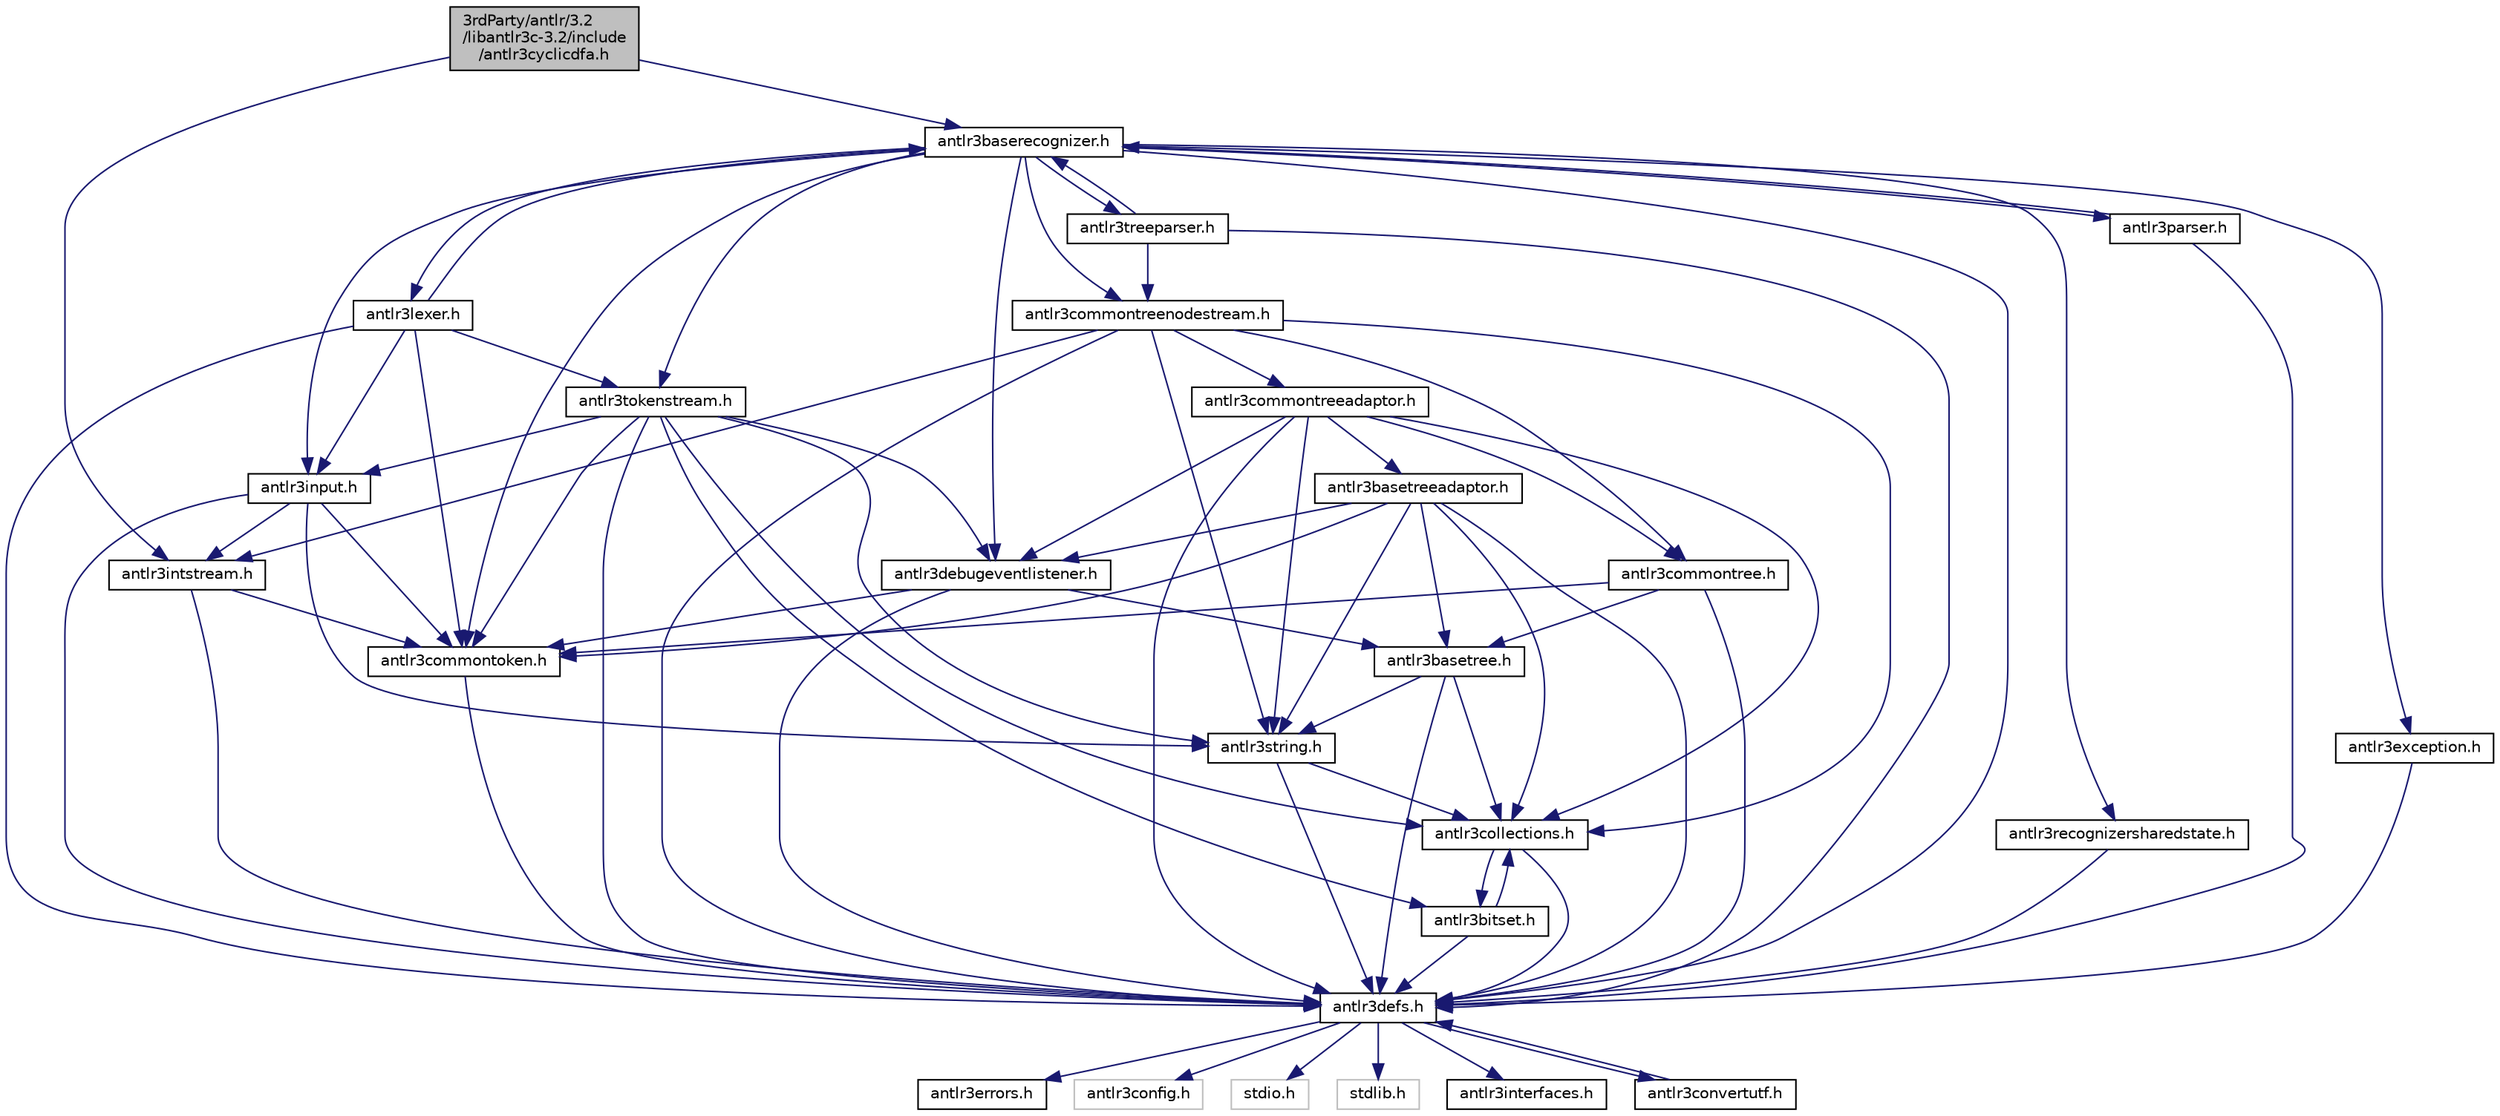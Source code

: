 digraph "3rdParty/antlr/3.2/libantlr3c-3.2/include/antlr3cyclicdfa.h"
{
  edge [fontname="Helvetica",fontsize="10",labelfontname="Helvetica",labelfontsize="10"];
  node [fontname="Helvetica",fontsize="10",shape=record];
  Node0 [label="3rdParty/antlr/3.2\l/libantlr3c-3.2/include\l/antlr3cyclicdfa.h",height=0.2,width=0.4,color="black", fillcolor="grey75", style="filled", fontcolor="black"];
  Node0 -> Node1 [color="midnightblue",fontsize="10",style="solid",fontname="Helvetica"];
  Node1 [label="antlr3baserecognizer.h",height=0.2,width=0.4,color="black", fillcolor="white", style="filled",URL="$db/d24/3rd_party_2antlr_23_82_2libantlr3c-3_82_2include_2antlr3baserecognizer_8h.html"];
  Node1 -> Node2 [color="midnightblue",fontsize="10",style="solid",fontname="Helvetica"];
  Node2 [label="antlr3defs.h",height=0.2,width=0.4,color="black", fillcolor="white", style="filled",URL="$d6/d39/3rd_party_2antlr_23_82_2libantlr3c-3_82_2include_2antlr3defs_8h.html"];
  Node2 -> Node3 [color="midnightblue",fontsize="10",style="solid",fontname="Helvetica"];
  Node3 [label="antlr3errors.h",height=0.2,width=0.4,color="black", fillcolor="white", style="filled",URL="$d7/d5e/3rd_party_2antlr_23_82_2libantlr3c-3_82_2include_2antlr3errors_8h.html"];
  Node2 -> Node4 [color="midnightblue",fontsize="10",style="solid",fontname="Helvetica"];
  Node4 [label="antlr3config.h",height=0.2,width=0.4,color="grey75", fillcolor="white", style="filled"];
  Node2 -> Node5 [color="midnightblue",fontsize="10",style="solid",fontname="Helvetica"];
  Node5 [label="stdio.h",height=0.2,width=0.4,color="grey75", fillcolor="white", style="filled"];
  Node2 -> Node6 [color="midnightblue",fontsize="10",style="solid",fontname="Helvetica"];
  Node6 [label="stdlib.h",height=0.2,width=0.4,color="grey75", fillcolor="white", style="filled"];
  Node2 -> Node7 [color="midnightblue",fontsize="10",style="solid",fontname="Helvetica"];
  Node7 [label="antlr3interfaces.h",height=0.2,width=0.4,color="black", fillcolor="white", style="filled",URL="$dc/df6/3rd_party_2antlr_23_82_2libantlr3c-3_82_2include_2antlr3interfaces_8h.html"];
  Node2 -> Node8 [color="midnightblue",fontsize="10",style="solid",fontname="Helvetica"];
  Node8 [label="antlr3convertutf.h",height=0.2,width=0.4,color="black", fillcolor="white", style="filled",URL="$d8/d5c/3rd_party_2antlr_23_82_2libantlr3c-3_82_2include_2antlr3convertutf_8h.html"];
  Node8 -> Node2 [color="midnightblue",fontsize="10",style="solid",fontname="Helvetica"];
  Node1 -> Node9 [color="midnightblue",fontsize="10",style="solid",fontname="Helvetica"];
  Node9 [label="antlr3exception.h",height=0.2,width=0.4,color="black", fillcolor="white", style="filled",URL="$de/d2c/3rd_party_2antlr_23_82_2libantlr3c-3_82_2include_2antlr3exception_8h.html"];
  Node9 -> Node2 [color="midnightblue",fontsize="10",style="solid",fontname="Helvetica"];
  Node1 -> Node10 [color="midnightblue",fontsize="10",style="solid",fontname="Helvetica"];
  Node10 [label="antlr3input.h",height=0.2,width=0.4,color="black", fillcolor="white", style="filled",URL="$da/de2/3rd_party_2antlr_23_82_2libantlr3c-3_82_2include_2antlr3input_8h.html"];
  Node10 -> Node2 [color="midnightblue",fontsize="10",style="solid",fontname="Helvetica"];
  Node10 -> Node11 [color="midnightblue",fontsize="10",style="solid",fontname="Helvetica"];
  Node11 [label="antlr3string.h",height=0.2,width=0.4,color="black", fillcolor="white", style="filled",URL="$d6/da1/3rd_party_2antlr_23_82_2libantlr3c-3_82_2include_2antlr3string_8h.html"];
  Node11 -> Node2 [color="midnightblue",fontsize="10",style="solid",fontname="Helvetica"];
  Node11 -> Node12 [color="midnightblue",fontsize="10",style="solid",fontname="Helvetica"];
  Node12 [label="antlr3collections.h",height=0.2,width=0.4,color="black", fillcolor="white", style="filled",URL="$d9/d6f/3rd_party_2antlr_23_82_2libantlr3c-3_82_2include_2antlr3collections_8h.html"];
  Node12 -> Node2 [color="midnightblue",fontsize="10",style="solid",fontname="Helvetica"];
  Node12 -> Node13 [color="midnightblue",fontsize="10",style="solid",fontname="Helvetica"];
  Node13 [label="antlr3bitset.h",height=0.2,width=0.4,color="black", fillcolor="white", style="filled",URL="$d5/d7c/3rd_party_2antlr_23_82_2libantlr3c-3_82_2include_2antlr3bitset_8h.html"];
  Node13 -> Node2 [color="midnightblue",fontsize="10",style="solid",fontname="Helvetica"];
  Node13 -> Node12 [color="midnightblue",fontsize="10",style="solid",fontname="Helvetica"];
  Node10 -> Node14 [color="midnightblue",fontsize="10",style="solid",fontname="Helvetica"];
  Node14 [label="antlr3commontoken.h",height=0.2,width=0.4,color="black", fillcolor="white", style="filled",URL="$df/d9b/3rd_party_2antlr_23_82_2libantlr3c-3_82_2include_2antlr3commontoken_8h.html",tooltip="Defines the interface for a common token. "];
  Node14 -> Node2 [color="midnightblue",fontsize="10",style="solid",fontname="Helvetica"];
  Node10 -> Node15 [color="midnightblue",fontsize="10",style="solid",fontname="Helvetica"];
  Node15 [label="antlr3intstream.h",height=0.2,width=0.4,color="black", fillcolor="white", style="filled",URL="$db/db1/3rd_party_2antlr_23_82_2libantlr3c-3_82_2include_2antlr3intstream_8h.html"];
  Node15 -> Node2 [color="midnightblue",fontsize="10",style="solid",fontname="Helvetica"];
  Node15 -> Node14 [color="midnightblue",fontsize="10",style="solid",fontname="Helvetica"];
  Node1 -> Node16 [color="midnightblue",fontsize="10",style="solid",fontname="Helvetica"];
  Node16 [label="antlr3tokenstream.h",height=0.2,width=0.4,color="black", fillcolor="white", style="filled",URL="$de/d2a/3rd_party_2antlr_23_82_2libantlr3c-3_82_2include_2antlr3tokenstream_8h.html"];
  Node16 -> Node2 [color="midnightblue",fontsize="10",style="solid",fontname="Helvetica"];
  Node16 -> Node11 [color="midnightblue",fontsize="10",style="solid",fontname="Helvetica"];
  Node16 -> Node12 [color="midnightblue",fontsize="10",style="solid",fontname="Helvetica"];
  Node16 -> Node10 [color="midnightblue",fontsize="10",style="solid",fontname="Helvetica"];
  Node16 -> Node14 [color="midnightblue",fontsize="10",style="solid",fontname="Helvetica"];
  Node16 -> Node13 [color="midnightblue",fontsize="10",style="solid",fontname="Helvetica"];
  Node16 -> Node17 [color="midnightblue",fontsize="10",style="solid",fontname="Helvetica"];
  Node17 [label="antlr3debugeventlistener.h",height=0.2,width=0.4,color="black", fillcolor="white", style="filled",URL="$dd/d08/3rd_party_2antlr_23_82_2libantlr3c-3_82_2include_2antlr3debugeventlistener_8h.html"];
  Node17 -> Node2 [color="midnightblue",fontsize="10",style="solid",fontname="Helvetica"];
  Node17 -> Node18 [color="midnightblue",fontsize="10",style="solid",fontname="Helvetica"];
  Node18 [label="antlr3basetree.h",height=0.2,width=0.4,color="black", fillcolor="white", style="filled",URL="$d6/daf/3rd_party_2antlr_23_82_2libantlr3c-3_82_2include_2antlr3basetree_8h.html"];
  Node18 -> Node2 [color="midnightblue",fontsize="10",style="solid",fontname="Helvetica"];
  Node18 -> Node12 [color="midnightblue",fontsize="10",style="solid",fontname="Helvetica"];
  Node18 -> Node11 [color="midnightblue",fontsize="10",style="solid",fontname="Helvetica"];
  Node17 -> Node14 [color="midnightblue",fontsize="10",style="solid",fontname="Helvetica"];
  Node1 -> Node14 [color="midnightblue",fontsize="10",style="solid",fontname="Helvetica"];
  Node1 -> Node19 [color="midnightblue",fontsize="10",style="solid",fontname="Helvetica"];
  Node19 [label="antlr3commontreenodestream.h",height=0.2,width=0.4,color="black", fillcolor="white", style="filled",URL="$d5/d9c/3rd_party_2antlr_23_82_2libantlr3c-3_82_2include_2antlr3commontreenodestream_8h.html"];
  Node19 -> Node2 [color="midnightblue",fontsize="10",style="solid",fontname="Helvetica"];
  Node19 -> Node20 [color="midnightblue",fontsize="10",style="solid",fontname="Helvetica"];
  Node20 [label="antlr3commontreeadaptor.h",height=0.2,width=0.4,color="black", fillcolor="white", style="filled",URL="$df/d65/3rd_party_2antlr_23_82_2libantlr3c-3_82_2include_2antlr3commontreeadaptor_8h.html"];
  Node20 -> Node2 [color="midnightblue",fontsize="10",style="solid",fontname="Helvetica"];
  Node20 -> Node12 [color="midnightblue",fontsize="10",style="solid",fontname="Helvetica"];
  Node20 -> Node11 [color="midnightblue",fontsize="10",style="solid",fontname="Helvetica"];
  Node20 -> Node21 [color="midnightblue",fontsize="10",style="solid",fontname="Helvetica"];
  Node21 [label="antlr3basetreeadaptor.h",height=0.2,width=0.4,color="black", fillcolor="white", style="filled",URL="$de/da7/3rd_party_2antlr_23_82_2libantlr3c-3_82_2include_2antlr3basetreeadaptor_8h.html"];
  Node21 -> Node2 [color="midnightblue",fontsize="10",style="solid",fontname="Helvetica"];
  Node21 -> Node12 [color="midnightblue",fontsize="10",style="solid",fontname="Helvetica"];
  Node21 -> Node11 [color="midnightblue",fontsize="10",style="solid",fontname="Helvetica"];
  Node21 -> Node18 [color="midnightblue",fontsize="10",style="solid",fontname="Helvetica"];
  Node21 -> Node14 [color="midnightblue",fontsize="10",style="solid",fontname="Helvetica"];
  Node21 -> Node17 [color="midnightblue",fontsize="10",style="solid",fontname="Helvetica"];
  Node20 -> Node22 [color="midnightblue",fontsize="10",style="solid",fontname="Helvetica"];
  Node22 [label="antlr3commontree.h",height=0.2,width=0.4,color="black", fillcolor="white", style="filled",URL="$da/d6b/3rd_party_2antlr_23_82_2libantlr3c-3_82_2include_2antlr3commontree_8h.html"];
  Node22 -> Node2 [color="midnightblue",fontsize="10",style="solid",fontname="Helvetica"];
  Node22 -> Node18 [color="midnightblue",fontsize="10",style="solid",fontname="Helvetica"];
  Node22 -> Node14 [color="midnightblue",fontsize="10",style="solid",fontname="Helvetica"];
  Node20 -> Node17 [color="midnightblue",fontsize="10",style="solid",fontname="Helvetica"];
  Node19 -> Node22 [color="midnightblue",fontsize="10",style="solid",fontname="Helvetica"];
  Node19 -> Node12 [color="midnightblue",fontsize="10",style="solid",fontname="Helvetica"];
  Node19 -> Node15 [color="midnightblue",fontsize="10",style="solid",fontname="Helvetica"];
  Node19 -> Node11 [color="midnightblue",fontsize="10",style="solid",fontname="Helvetica"];
  Node1 -> Node17 [color="midnightblue",fontsize="10",style="solid",fontname="Helvetica"];
  Node1 -> Node23 [color="midnightblue",fontsize="10",style="solid",fontname="Helvetica"];
  Node23 [label="antlr3recognizersharedstate.h",height=0.2,width=0.4,color="black", fillcolor="white", style="filled",URL="$d7/d8b/3rd_party_2antlr_23_82_2libantlr3c-3_82_2include_2antlr3recognizersharedstate_8h.html"];
  Node23 -> Node2 [color="midnightblue",fontsize="10",style="solid",fontname="Helvetica"];
  Node1 -> Node24 [color="midnightblue",fontsize="10",style="solid",fontname="Helvetica"];
  Node24 [label="antlr3lexer.h",height=0.2,width=0.4,color="black", fillcolor="white", style="filled",URL="$d3/de3/3rd_party_2antlr_23_82_2libantlr3c-3_82_2include_2antlr3lexer_8h.html"];
  Node24 -> Node2 [color="midnightblue",fontsize="10",style="solid",fontname="Helvetica"];
  Node24 -> Node10 [color="midnightblue",fontsize="10",style="solid",fontname="Helvetica"];
  Node24 -> Node14 [color="midnightblue",fontsize="10",style="solid",fontname="Helvetica"];
  Node24 -> Node16 [color="midnightblue",fontsize="10",style="solid",fontname="Helvetica"];
  Node24 -> Node1 [color="midnightblue",fontsize="10",style="solid",fontname="Helvetica"];
  Node1 -> Node25 [color="midnightblue",fontsize="10",style="solid",fontname="Helvetica"];
  Node25 [label="antlr3parser.h",height=0.2,width=0.4,color="black", fillcolor="white", style="filled",URL="$d0/d28/3rd_party_2antlr_23_82_2libantlr3c-3_82_2include_2antlr3parser_8h.html"];
  Node25 -> Node2 [color="midnightblue",fontsize="10",style="solid",fontname="Helvetica"];
  Node25 -> Node1 [color="midnightblue",fontsize="10",style="solid",fontname="Helvetica"];
  Node1 -> Node26 [color="midnightblue",fontsize="10",style="solid",fontname="Helvetica"];
  Node26 [label="antlr3treeparser.h",height=0.2,width=0.4,color="black", fillcolor="white", style="filled",URL="$d7/d93/3rd_party_2antlr_23_82_2libantlr3c-3_82_2include_2antlr3treeparser_8h.html"];
  Node26 -> Node2 [color="midnightblue",fontsize="10",style="solid",fontname="Helvetica"];
  Node26 -> Node1 [color="midnightblue",fontsize="10",style="solid",fontname="Helvetica"];
  Node26 -> Node19 [color="midnightblue",fontsize="10",style="solid",fontname="Helvetica"];
  Node0 -> Node15 [color="midnightblue",fontsize="10",style="solid",fontname="Helvetica"];
}
